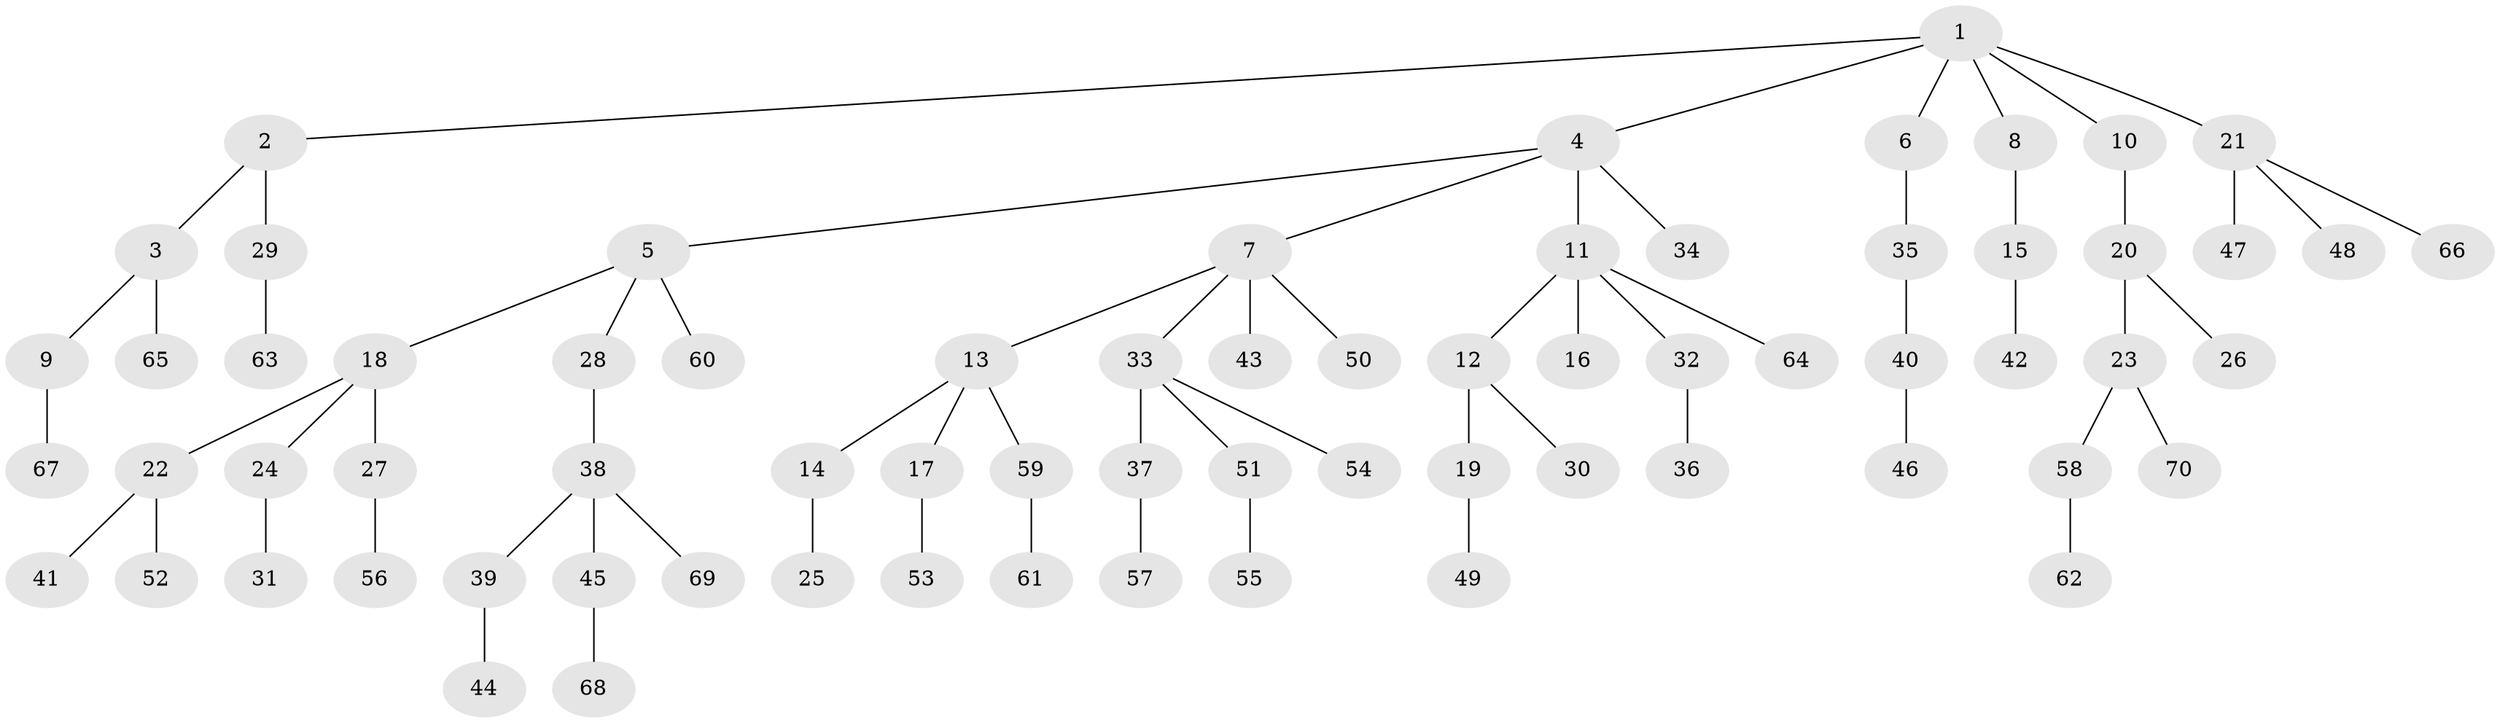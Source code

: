 // Generated by graph-tools (version 1.1) at 2025/26/03/09/25 03:26:29]
// undirected, 70 vertices, 69 edges
graph export_dot {
graph [start="1"]
  node [color=gray90,style=filled];
  1;
  2;
  3;
  4;
  5;
  6;
  7;
  8;
  9;
  10;
  11;
  12;
  13;
  14;
  15;
  16;
  17;
  18;
  19;
  20;
  21;
  22;
  23;
  24;
  25;
  26;
  27;
  28;
  29;
  30;
  31;
  32;
  33;
  34;
  35;
  36;
  37;
  38;
  39;
  40;
  41;
  42;
  43;
  44;
  45;
  46;
  47;
  48;
  49;
  50;
  51;
  52;
  53;
  54;
  55;
  56;
  57;
  58;
  59;
  60;
  61;
  62;
  63;
  64;
  65;
  66;
  67;
  68;
  69;
  70;
  1 -- 2;
  1 -- 4;
  1 -- 6;
  1 -- 8;
  1 -- 10;
  1 -- 21;
  2 -- 3;
  2 -- 29;
  3 -- 9;
  3 -- 65;
  4 -- 5;
  4 -- 7;
  4 -- 11;
  4 -- 34;
  5 -- 18;
  5 -- 28;
  5 -- 60;
  6 -- 35;
  7 -- 13;
  7 -- 33;
  7 -- 43;
  7 -- 50;
  8 -- 15;
  9 -- 67;
  10 -- 20;
  11 -- 12;
  11 -- 16;
  11 -- 32;
  11 -- 64;
  12 -- 19;
  12 -- 30;
  13 -- 14;
  13 -- 17;
  13 -- 59;
  14 -- 25;
  15 -- 42;
  17 -- 53;
  18 -- 22;
  18 -- 24;
  18 -- 27;
  19 -- 49;
  20 -- 23;
  20 -- 26;
  21 -- 47;
  21 -- 48;
  21 -- 66;
  22 -- 41;
  22 -- 52;
  23 -- 58;
  23 -- 70;
  24 -- 31;
  27 -- 56;
  28 -- 38;
  29 -- 63;
  32 -- 36;
  33 -- 37;
  33 -- 51;
  33 -- 54;
  35 -- 40;
  37 -- 57;
  38 -- 39;
  38 -- 45;
  38 -- 69;
  39 -- 44;
  40 -- 46;
  45 -- 68;
  51 -- 55;
  58 -- 62;
  59 -- 61;
}
